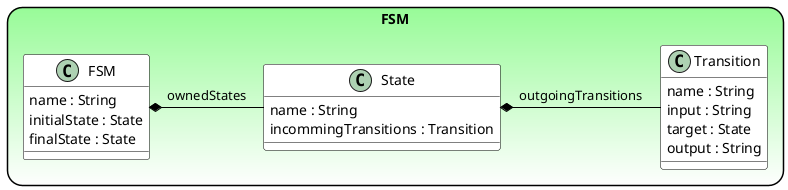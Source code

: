 @startuml
hide stereotype  
skinparam class {
	BackgroundColor White
	ArrowColor Black
	BorderColor Black
}
skinparam package {
	BackgroundColor #PaleGreen-white
	roundCorner 30
	style rectangle
}



package "FSM" as language_fsm  {
	  class FSM {
	    name : String
	    initialState : State
	    finalState : State
	  }
	  class State{
	    name : String
	    incommingTransitions : Transition
	  }
	  class Transition{
	    name : String
	    input : String
	    target : State
	    output : String
	  }
	  FSM *- State : ownedStates
	  State *- Transition : outgoingTransitions
	
}

@enduml